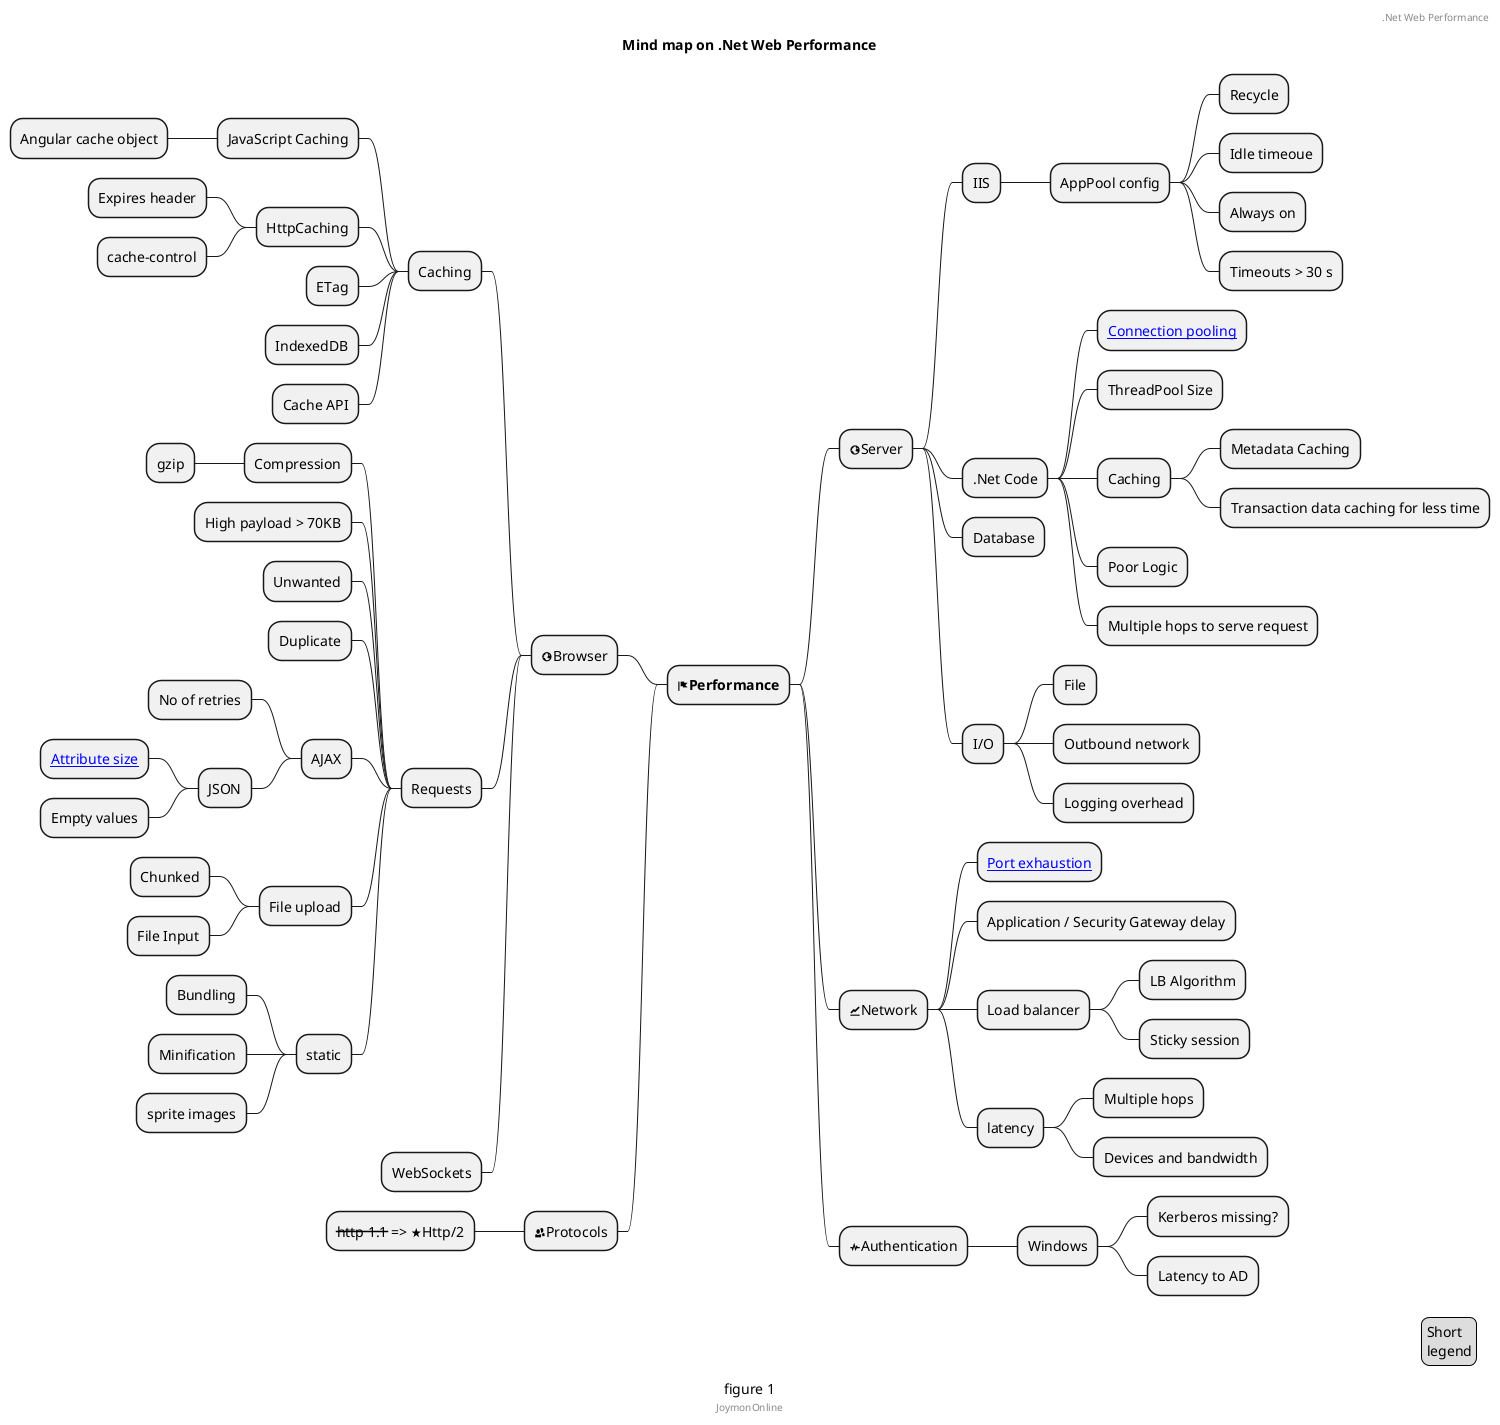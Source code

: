 @startuml
@startmindmap
caption figure 1
title Mind map on .Net Web Performance

* <&flag><b>Performance</b>
** <&globe>Server
*** IIS
**** AppPool config
***** Recycle
***** Idle timeoue
***** Always on
***** Timeouts > 30 s
*** .Net Code
**** [[https://docs.microsoft.com/en-us/dotnet/framework/data/adonet/sql-server-connection-pooling Connection pooling]]
**** ThreadPool Size
**** Caching
***** Metadata Caching
***** Transaction data caching for less time
**** Poor Logic
**** Multiple hops to serve request
*** Database
*** I/O
**** File
**** Outbound network
**** Logging overhead
** <&graph>Network
*** [[https://docs.microsoft.com/en-us/windows/client-management/troubleshoot-tcpip-port-exhaust Port exhaustion]]
*** Application / Security Gateway delay
*** Load balancer
**** LB Algorithm
**** Sticky session
*** latency
**** Multiple hops
**** Devices and bandwidth
** <&pulse>Authentication
*** Windows
**** Kerberos missing?
**** Latency to AD

left side

** <&globe>Browser
*** Caching
**** JavaScript Caching
***** Angular cache object
**** HttpCaching
***** Expires header
***** cache-control
**** ETag
**** IndexedDB
**** Cache API
*** Requests
**** Compression
***** gzip
**** High payload > 70KB
**** Unwanted
**** Duplicate
**** AJAX
***** No of retries
***** JSON
****** [[https://www.newtonsoft.com/json/help/html/ReducingSerializedJSONSize.htm Attribute size]]
****** Empty values
**** File upload
***** Chunked
***** File Input
**** static
***** Bundling
***** Minification
***** sprite images
*** WebSockets
** <&people>Protocols
*** <s>http 1.1</s> => <&star>Http/2

header
.Net Web Performance
endheader

center footer JoymonOnline

legend right
  Short
  legend
endlegend
@endmindmap
@enduml
